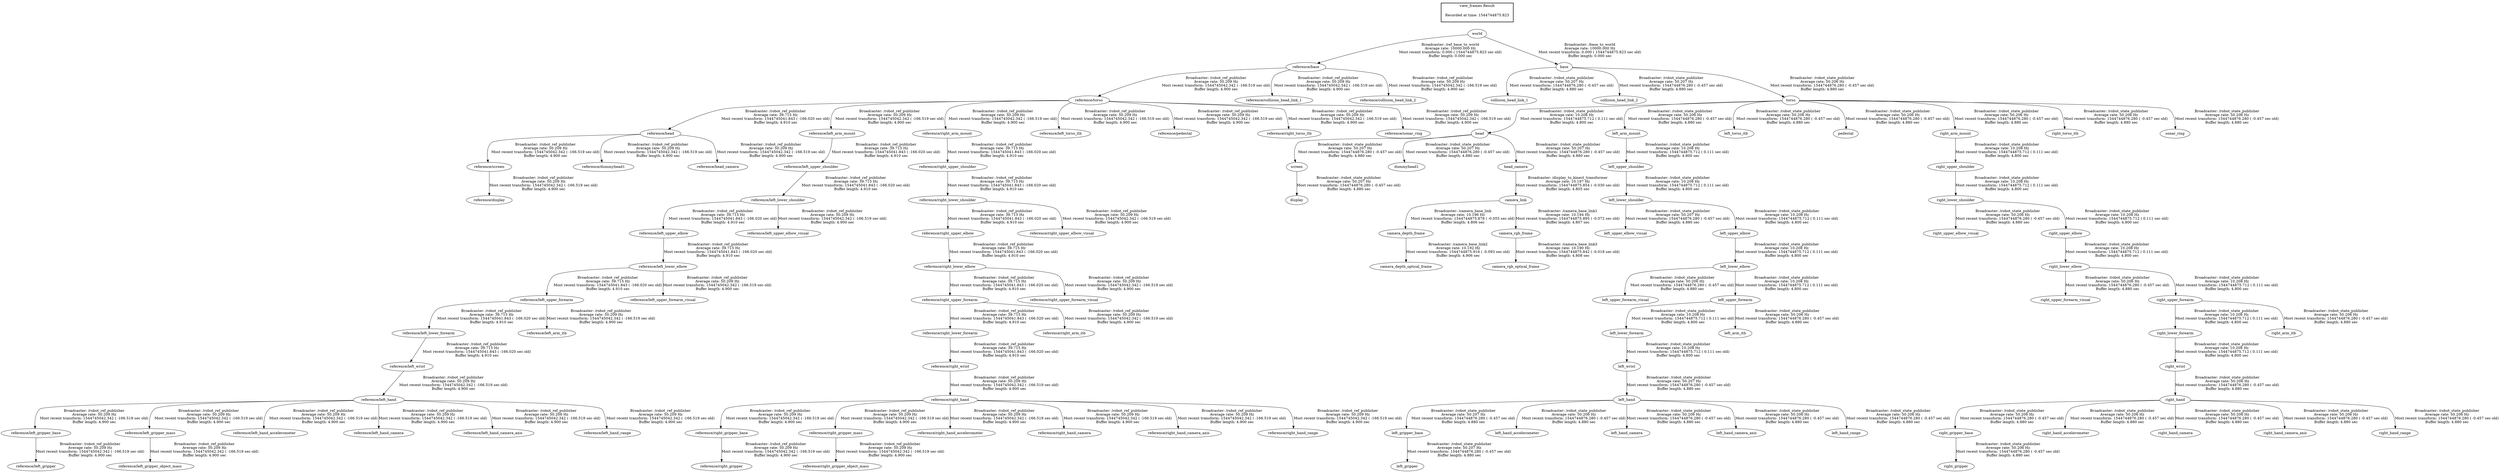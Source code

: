 digraph G {
"world" -> "reference/base"[label="Broadcaster: /ref_base_to_world\nAverage rate: 10000.000 Hz\nMost recent transform: 0.000 ( 1544744875.823 sec old)\nBuffer length: 0.000 sec\n"];
"world" -> "base"[label="Broadcaster: /base_to_world\nAverage rate: 10000.000 Hz\nMost recent transform: 0.000 ( 1544744875.823 sec old)\nBuffer length: 0.000 sec\n"];
"reference/torso" -> "reference/head"[label="Broadcaster: /robot_ref_publisher\nAverage rate: 39.715 Hz\nMost recent transform: 1544745041.843 ( -166.020 sec old)\nBuffer length: 4.910 sec\n"];
"reference/base" -> "reference/torso"[label="Broadcaster: /robot_ref_publisher\nAverage rate: 50.209 Hz\nMost recent transform: 1544745042.342 ( -166.519 sec old)\nBuffer length: 4.900 sec\n"];
"reference/left_lower_shoulder" -> "reference/left_upper_elbow"[label="Broadcaster: /robot_ref_publisher\nAverage rate: 39.715 Hz\nMost recent transform: 1544745041.843 ( -166.020 sec old)\nBuffer length: 4.910 sec\n"];
"reference/left_upper_shoulder" -> "reference/left_lower_shoulder"[label="Broadcaster: /robot_ref_publisher\nAverage rate: 39.715 Hz\nMost recent transform: 1544745041.843 ( -166.020 sec old)\nBuffer length: 4.910 sec\n"];
"reference/left_upper_elbow" -> "reference/left_lower_elbow"[label="Broadcaster: /robot_ref_publisher\nAverage rate: 39.715 Hz\nMost recent transform: 1544745041.843 ( -166.020 sec old)\nBuffer length: 4.910 sec\n"];
"reference/left_arm_mount" -> "reference/left_upper_shoulder"[label="Broadcaster: /robot_ref_publisher\nAverage rate: 39.715 Hz\nMost recent transform: 1544745041.843 ( -166.020 sec old)\nBuffer length: 4.910 sec\n"];
"reference/torso" -> "reference/left_arm_mount"[label="Broadcaster: /robot_ref_publisher\nAverage rate: 50.209 Hz\nMost recent transform: 1544745042.342 ( -166.519 sec old)\nBuffer length: 4.900 sec\n"];
"reference/left_lower_elbow" -> "reference/left_upper_forearm"[label="Broadcaster: /robot_ref_publisher\nAverage rate: 39.715 Hz\nMost recent transform: 1544745041.843 ( -166.020 sec old)\nBuffer length: 4.910 sec\n"];
"reference/left_upper_forearm" -> "reference/left_lower_forearm"[label="Broadcaster: /robot_ref_publisher\nAverage rate: 39.715 Hz\nMost recent transform: 1544745041.843 ( -166.020 sec old)\nBuffer length: 4.910 sec\n"];
"reference/left_lower_forearm" -> "reference/left_wrist"[label="Broadcaster: /robot_ref_publisher\nAverage rate: 39.715 Hz\nMost recent transform: 1544745041.843 ( -166.020 sec old)\nBuffer length: 4.910 sec\n"];
"reference/right_lower_shoulder" -> "reference/right_upper_elbow"[label="Broadcaster: /robot_ref_publisher\nAverage rate: 39.715 Hz\nMost recent transform: 1544745041.843 ( -166.020 sec old)\nBuffer length: 4.910 sec\n"];
"reference/right_upper_shoulder" -> "reference/right_lower_shoulder"[label="Broadcaster: /robot_ref_publisher\nAverage rate: 39.715 Hz\nMost recent transform: 1544745041.843 ( -166.020 sec old)\nBuffer length: 4.910 sec\n"];
"reference/right_upper_elbow" -> "reference/right_lower_elbow"[label="Broadcaster: /robot_ref_publisher\nAverage rate: 39.715 Hz\nMost recent transform: 1544745041.843 ( -166.020 sec old)\nBuffer length: 4.910 sec\n"];
"reference/right_arm_mount" -> "reference/right_upper_shoulder"[label="Broadcaster: /robot_ref_publisher\nAverage rate: 39.715 Hz\nMost recent transform: 1544745041.843 ( -166.020 sec old)\nBuffer length: 4.910 sec\n"];
"reference/torso" -> "reference/right_arm_mount"[label="Broadcaster: /robot_ref_publisher\nAverage rate: 50.209 Hz\nMost recent transform: 1544745042.342 ( -166.519 sec old)\nBuffer length: 4.900 sec\n"];
"reference/right_lower_elbow" -> "reference/right_upper_forearm"[label="Broadcaster: /robot_ref_publisher\nAverage rate: 39.715 Hz\nMost recent transform: 1544745041.843 ( -166.020 sec old)\nBuffer length: 4.910 sec\n"];
"reference/right_upper_forearm" -> "reference/right_lower_forearm"[label="Broadcaster: /robot_ref_publisher\nAverage rate: 39.715 Hz\nMost recent transform: 1544745041.843 ( -166.020 sec old)\nBuffer length: 4.910 sec\n"];
"reference/right_lower_forearm" -> "reference/right_wrist"[label="Broadcaster: /robot_ref_publisher\nAverage rate: 39.715 Hz\nMost recent transform: 1544745041.843 ( -166.020 sec old)\nBuffer length: 4.910 sec\n"];
"base" -> "collision_head_link_1"[label="Broadcaster: /robot_state_publisher\nAverage rate: 50.207 Hz\nMost recent transform: 1544744876.280 ( -0.457 sec old)\nBuffer length: 4.880 sec\n"];
"base" -> "collision_head_link_2"[label="Broadcaster: /robot_state_publisher\nAverage rate: 50.207 Hz\nMost recent transform: 1544744876.280 ( -0.457 sec old)\nBuffer length: 4.880 sec\n"];
"screen" -> "display"[label="Broadcaster: /robot_state_publisher\nAverage rate: 50.207 Hz\nMost recent transform: 1544744876.280 ( -0.457 sec old)\nBuffer length: 4.880 sec\n"];
"head" -> "screen"[label="Broadcaster: /robot_state_publisher\nAverage rate: 50.207 Hz\nMost recent transform: 1544744876.280 ( -0.457 sec old)\nBuffer length: 4.880 sec\n"];
"head" -> "dummyhead1"[label="Broadcaster: /robot_state_publisher\nAverage rate: 50.207 Hz\nMost recent transform: 1544744876.280 ( -0.457 sec old)\nBuffer length: 4.880 sec\n"];
"torso" -> "head"[label="Broadcaster: /robot_state_publisher\nAverage rate: 10.208 Hz\nMost recent transform: 1544744875.712 ( 0.111 sec old)\nBuffer length: 4.800 sec\n"];
"head" -> "head_camera"[label="Broadcaster: /robot_state_publisher\nAverage rate: 50.207 Hz\nMost recent transform: 1544744876.280 ( -0.457 sec old)\nBuffer length: 4.880 sec\n"];
"left_lower_shoulder" -> "left_upper_elbow_visual"[label="Broadcaster: /robot_state_publisher\nAverage rate: 50.207 Hz\nMost recent transform: 1544744876.280 ( -0.457 sec old)\nBuffer length: 4.880 sec\n"];
"left_upper_shoulder" -> "left_lower_shoulder"[label="Broadcaster: /robot_state_publisher\nAverage rate: 10.208 Hz\nMost recent transform: 1544744875.712 ( 0.111 sec old)\nBuffer length: 4.800 sec\n"];
"left_gripper_base" -> "left_gripper"[label="Broadcaster: /robot_state_publisher\nAverage rate: 50.207 Hz\nMost recent transform: 1544744876.280 ( -0.457 sec old)\nBuffer length: 4.880 sec\n"];
"left_hand" -> "left_gripper_base"[label="Broadcaster: /robot_state_publisher\nAverage rate: 50.207 Hz\nMost recent transform: 1544744876.280 ( -0.457 sec old)\nBuffer length: 4.880 sec\n"];
"left_wrist" -> "left_hand"[label="Broadcaster: /robot_state_publisher\nAverage rate: 50.207 Hz\nMost recent transform: 1544744876.280 ( -0.457 sec old)\nBuffer length: 4.880 sec\n"];
"left_lower_forearm" -> "left_wrist"[label="Broadcaster: /robot_state_publisher\nAverage rate: 10.208 Hz\nMost recent transform: 1544744875.712 ( 0.111 sec old)\nBuffer length: 4.800 sec\n"];
"left_hand" -> "left_hand_accelerometer"[label="Broadcaster: /robot_state_publisher\nAverage rate: 50.206 Hz\nMost recent transform: 1544744876.280 ( -0.457 sec old)\nBuffer length: 4.880 sec\n"];
"left_hand" -> "left_hand_camera"[label="Broadcaster: /robot_state_publisher\nAverage rate: 50.206 Hz\nMost recent transform: 1544744876.280 ( -0.457 sec old)\nBuffer length: 4.880 sec\n"];
"left_hand" -> "left_hand_camera_axis"[label="Broadcaster: /robot_state_publisher\nAverage rate: 50.206 Hz\nMost recent transform: 1544744876.280 ( -0.457 sec old)\nBuffer length: 4.880 sec\n"];
"left_hand" -> "left_hand_range"[label="Broadcaster: /robot_state_publisher\nAverage rate: 50.206 Hz\nMost recent transform: 1544744876.280 ( -0.457 sec old)\nBuffer length: 4.880 sec\n"];
"torso" -> "left_arm_mount"[label="Broadcaster: /robot_state_publisher\nAverage rate: 50.206 Hz\nMost recent transform: 1544744876.280 ( -0.457 sec old)\nBuffer length: 4.880 sec\n"];
"base" -> "torso"[label="Broadcaster: /robot_state_publisher\nAverage rate: 50.206 Hz\nMost recent transform: 1544744876.280 ( -0.457 sec old)\nBuffer length: 4.880 sec\n"];
"torso" -> "left_torso_itb"[label="Broadcaster: /robot_state_publisher\nAverage rate: 50.206 Hz\nMost recent transform: 1544744876.280 ( -0.457 sec old)\nBuffer length: 4.880 sec\n"];
"left_lower_elbow" -> "left_upper_forearm_visual"[label="Broadcaster: /robot_state_publisher\nAverage rate: 50.206 Hz\nMost recent transform: 1544744876.280 ( -0.457 sec old)\nBuffer length: 4.880 sec\n"];
"left_upper_elbow" -> "left_lower_elbow"[label="Broadcaster: /robot_state_publisher\nAverage rate: 10.208 Hz\nMost recent transform: 1544744875.712 ( 0.111 sec old)\nBuffer length: 4.800 sec\n"];
"left_upper_forearm" -> "left_arm_itb"[label="Broadcaster: /robot_state_publisher\nAverage rate: 50.206 Hz\nMost recent transform: 1544744876.280 ( -0.457 sec old)\nBuffer length: 4.880 sec\n"];
"left_lower_elbow" -> "left_upper_forearm"[label="Broadcaster: /robot_state_publisher\nAverage rate: 10.208 Hz\nMost recent transform: 1544744875.712 ( 0.111 sec old)\nBuffer length: 4.800 sec\n"];
"torso" -> "pedestal"[label="Broadcaster: /robot_state_publisher\nAverage rate: 50.206 Hz\nMost recent transform: 1544744876.280 ( -0.457 sec old)\nBuffer length: 4.880 sec\n"];
"right_lower_shoulder" -> "right_upper_elbow_visual"[label="Broadcaster: /robot_state_publisher\nAverage rate: 50.206 Hz\nMost recent transform: 1544744876.280 ( -0.457 sec old)\nBuffer length: 4.880 sec\n"];
"right_upper_shoulder" -> "right_lower_shoulder"[label="Broadcaster: /robot_state_publisher\nAverage rate: 10.208 Hz\nMost recent transform: 1544744875.712 ( 0.111 sec old)\nBuffer length: 4.800 sec\n"];
"right_gripper_base" -> "right_gripper"[label="Broadcaster: /robot_state_publisher\nAverage rate: 50.206 Hz\nMost recent transform: 1544744876.280 ( -0.457 sec old)\nBuffer length: 4.880 sec\n"];
"right_hand" -> "right_gripper_base"[label="Broadcaster: /robot_state_publisher\nAverage rate: 50.206 Hz\nMost recent transform: 1544744876.280 ( -0.457 sec old)\nBuffer length: 4.880 sec\n"];
"right_wrist" -> "right_hand"[label="Broadcaster: /robot_state_publisher\nAverage rate: 50.206 Hz\nMost recent transform: 1544744876.280 ( -0.457 sec old)\nBuffer length: 4.880 sec\n"];
"right_lower_forearm" -> "right_wrist"[label="Broadcaster: /robot_state_publisher\nAverage rate: 10.208 Hz\nMost recent transform: 1544744875.712 ( 0.111 sec old)\nBuffer length: 4.800 sec\n"];
"right_hand" -> "right_hand_accelerometer"[label="Broadcaster: /robot_state_publisher\nAverage rate: 50.206 Hz\nMost recent transform: 1544744876.280 ( -0.457 sec old)\nBuffer length: 4.880 sec\n"];
"right_hand" -> "right_hand_camera"[label="Broadcaster: /robot_state_publisher\nAverage rate: 50.206 Hz\nMost recent transform: 1544744876.280 ( -0.457 sec old)\nBuffer length: 4.880 sec\n"];
"right_hand" -> "right_hand_camera_axis"[label="Broadcaster: /robot_state_publisher\nAverage rate: 50.206 Hz\nMost recent transform: 1544744876.280 ( -0.457 sec old)\nBuffer length: 4.880 sec\n"];
"right_hand" -> "right_hand_range"[label="Broadcaster: /robot_state_publisher\nAverage rate: 50.206 Hz\nMost recent transform: 1544744876.280 ( -0.457 sec old)\nBuffer length: 4.880 sec\n"];
"torso" -> "right_arm_mount"[label="Broadcaster: /robot_state_publisher\nAverage rate: 50.206 Hz\nMost recent transform: 1544744876.280 ( -0.457 sec old)\nBuffer length: 4.880 sec\n"];
"torso" -> "right_torso_itb"[label="Broadcaster: /robot_state_publisher\nAverage rate: 50.206 Hz\nMost recent transform: 1544744876.280 ( -0.457 sec old)\nBuffer length: 4.880 sec\n"];
"right_lower_elbow" -> "right_upper_forearm_visual"[label="Broadcaster: /robot_state_publisher\nAverage rate: 50.206 Hz\nMost recent transform: 1544744876.280 ( -0.457 sec old)\nBuffer length: 4.880 sec\n"];
"right_upper_elbow" -> "right_lower_elbow"[label="Broadcaster: /robot_state_publisher\nAverage rate: 10.208 Hz\nMost recent transform: 1544744875.712 ( 0.111 sec old)\nBuffer length: 4.800 sec\n"];
"right_upper_forearm" -> "right_arm_itb"[label="Broadcaster: /robot_state_publisher\nAverage rate: 50.206 Hz\nMost recent transform: 1544744876.280 ( -0.457 sec old)\nBuffer length: 4.880 sec\n"];
"right_lower_elbow" -> "right_upper_forearm"[label="Broadcaster: /robot_state_publisher\nAverage rate: 10.208 Hz\nMost recent transform: 1544744875.712 ( 0.111 sec old)\nBuffer length: 4.800 sec\n"];
"torso" -> "sonar_ring"[label="Broadcaster: /robot_state_publisher\nAverage rate: 50.206 Hz\nMost recent transform: 1544744876.280 ( -0.457 sec old)\nBuffer length: 4.880 sec\n"];
"reference/base" -> "reference/collision_head_link_1"[label="Broadcaster: /robot_ref_publisher\nAverage rate: 50.209 Hz\nMost recent transform: 1544745042.342 ( -166.519 sec old)\nBuffer length: 4.900 sec\n"];
"reference/base" -> "reference/collision_head_link_2"[label="Broadcaster: /robot_ref_publisher\nAverage rate: 50.209 Hz\nMost recent transform: 1544745042.342 ( -166.519 sec old)\nBuffer length: 4.900 sec\n"];
"reference/screen" -> "reference/display"[label="Broadcaster: /robot_ref_publisher\nAverage rate: 50.209 Hz\nMost recent transform: 1544745042.342 ( -166.519 sec old)\nBuffer length: 4.900 sec\n"];
"reference/head" -> "reference/screen"[label="Broadcaster: /robot_ref_publisher\nAverage rate: 50.209 Hz\nMost recent transform: 1544745042.342 ( -166.519 sec old)\nBuffer length: 4.900 sec\n"];
"reference/head" -> "reference/dummyhead1"[label="Broadcaster: /robot_ref_publisher\nAverage rate: 50.209 Hz\nMost recent transform: 1544745042.342 ( -166.519 sec old)\nBuffer length: 4.900 sec\n"];
"reference/head" -> "reference/head_camera"[label="Broadcaster: /robot_ref_publisher\nAverage rate: 50.209 Hz\nMost recent transform: 1544745042.342 ( -166.519 sec old)\nBuffer length: 4.900 sec\n"];
"reference/left_lower_shoulder" -> "reference/left_upper_elbow_visual"[label="Broadcaster: /robot_ref_publisher\nAverage rate: 50.209 Hz\nMost recent transform: 1544745042.342 ( -166.519 sec old)\nBuffer length: 4.900 sec\n"];
"reference/left_gripper_base" -> "reference/left_gripper"[label="Broadcaster: /robot_ref_publisher\nAverage rate: 50.209 Hz\nMost recent transform: 1544745042.342 ( -166.519 sec old)\nBuffer length: 4.900 sec\n"];
"reference/left_hand" -> "reference/left_gripper_base"[label="Broadcaster: /robot_ref_publisher\nAverage rate: 50.209 Hz\nMost recent transform: 1544745042.342 ( -166.519 sec old)\nBuffer length: 4.900 sec\n"];
"reference/left_wrist" -> "reference/left_hand"[label="Broadcaster: /robot_ref_publisher\nAverage rate: 50.209 Hz\nMost recent transform: 1544745042.342 ( -166.519 sec old)\nBuffer length: 4.900 sec\n"];
"reference/left_hand" -> "reference/left_gripper_mass"[label="Broadcaster: /robot_ref_publisher\nAverage rate: 50.209 Hz\nMost recent transform: 1544745042.342 ( -166.519 sec old)\nBuffer length: 4.900 sec\n"];
"reference/left_gripper_mass" -> "reference/left_gripper_object_mass"[label="Broadcaster: /robot_ref_publisher\nAverage rate: 50.209 Hz\nMost recent transform: 1544745042.342 ( -166.519 sec old)\nBuffer length: 4.900 sec\n"];
"reference/left_hand" -> "reference/left_hand_accelerometer"[label="Broadcaster: /robot_ref_publisher\nAverage rate: 50.209 Hz\nMost recent transform: 1544745042.342 ( -166.519 sec old)\nBuffer length: 4.900 sec\n"];
"reference/left_hand" -> "reference/left_hand_camera"[label="Broadcaster: /robot_ref_publisher\nAverage rate: 50.209 Hz\nMost recent transform: 1544745042.342 ( -166.519 sec old)\nBuffer length: 4.900 sec\n"];
"reference/left_hand" -> "reference/left_hand_camera_axis"[label="Broadcaster: /robot_ref_publisher\nAverage rate: 50.209 Hz\nMost recent transform: 1544745042.342 ( -166.519 sec old)\nBuffer length: 4.900 sec\n"];
"reference/left_hand" -> "reference/left_hand_range"[label="Broadcaster: /robot_ref_publisher\nAverage rate: 50.209 Hz\nMost recent transform: 1544745042.342 ( -166.519 sec old)\nBuffer length: 4.900 sec\n"];
"reference/torso" -> "reference/left_torso_itb"[label="Broadcaster: /robot_ref_publisher\nAverage rate: 50.209 Hz\nMost recent transform: 1544745042.342 ( -166.519 sec old)\nBuffer length: 4.900 sec\n"];
"reference/left_lower_elbow" -> "reference/left_upper_forearm_visual"[label="Broadcaster: /robot_ref_publisher\nAverage rate: 50.209 Hz\nMost recent transform: 1544745042.342 ( -166.519 sec old)\nBuffer length: 4.900 sec\n"];
"reference/left_upper_forearm" -> "reference/left_arm_itb"[label="Broadcaster: /robot_ref_publisher\nAverage rate: 50.209 Hz\nMost recent transform: 1544745042.342 ( -166.519 sec old)\nBuffer length: 4.900 sec\n"];
"reference/torso" -> "reference/pedestal"[label="Broadcaster: /robot_ref_publisher\nAverage rate: 50.209 Hz\nMost recent transform: 1544745042.342 ( -166.519 sec old)\nBuffer length: 4.900 sec\n"];
"reference/right_lower_shoulder" -> "reference/right_upper_elbow_visual"[label="Broadcaster: /robot_ref_publisher\nAverage rate: 50.209 Hz\nMost recent transform: 1544745042.342 ( -166.519 sec old)\nBuffer length: 4.900 sec\n"];
"reference/right_gripper_base" -> "reference/right_gripper"[label="Broadcaster: /robot_ref_publisher\nAverage rate: 50.209 Hz\nMost recent transform: 1544745042.342 ( -166.519 sec old)\nBuffer length: 4.900 sec\n"];
"reference/right_hand" -> "reference/right_gripper_base"[label="Broadcaster: /robot_ref_publisher\nAverage rate: 50.209 Hz\nMost recent transform: 1544745042.342 ( -166.519 sec old)\nBuffer length: 4.900 sec\n"];
"reference/right_wrist" -> "reference/right_hand"[label="Broadcaster: /robot_ref_publisher\nAverage rate: 50.209 Hz\nMost recent transform: 1544745042.342 ( -166.519 sec old)\nBuffer length: 4.900 sec\n"];
"reference/right_hand" -> "reference/right_gripper_mass"[label="Broadcaster: /robot_ref_publisher\nAverage rate: 50.209 Hz\nMost recent transform: 1544745042.342 ( -166.519 sec old)\nBuffer length: 4.900 sec\n"];
"reference/right_gripper_mass" -> "reference/right_gripper_object_mass"[label="Broadcaster: /robot_ref_publisher\nAverage rate: 50.209 Hz\nMost recent transform: 1544745042.342 ( -166.519 sec old)\nBuffer length: 4.900 sec\n"];
"reference/right_hand" -> "reference/right_hand_accelerometer"[label="Broadcaster: /robot_ref_publisher\nAverage rate: 50.209 Hz\nMost recent transform: 1544745042.342 ( -166.519 sec old)\nBuffer length: 4.900 sec\n"];
"reference/right_hand" -> "reference/right_hand_camera"[label="Broadcaster: /robot_ref_publisher\nAverage rate: 50.209 Hz\nMost recent transform: 1544745042.342 ( -166.519 sec old)\nBuffer length: 4.900 sec\n"];
"reference/right_hand" -> "reference/right_hand_camera_axis"[label="Broadcaster: /robot_ref_publisher\nAverage rate: 50.209 Hz\nMost recent transform: 1544745042.342 ( -166.519 sec old)\nBuffer length: 4.900 sec\n"];
"reference/right_hand" -> "reference/right_hand_range"[label="Broadcaster: /robot_ref_publisher\nAverage rate: 50.209 Hz\nMost recent transform: 1544745042.342 ( -166.519 sec old)\nBuffer length: 4.900 sec\n"];
"reference/torso" -> "reference/right_torso_itb"[label="Broadcaster: /robot_ref_publisher\nAverage rate: 50.209 Hz\nMost recent transform: 1544745042.342 ( -166.519 sec old)\nBuffer length: 4.900 sec\n"];
"reference/right_lower_elbow" -> "reference/right_upper_forearm_visual"[label="Broadcaster: /robot_ref_publisher\nAverage rate: 50.209 Hz\nMost recent transform: 1544745042.342 ( -166.519 sec old)\nBuffer length: 4.900 sec\n"];
"reference/right_upper_forearm" -> "reference/right_arm_itb"[label="Broadcaster: /robot_ref_publisher\nAverage rate: 50.209 Hz\nMost recent transform: 1544745042.342 ( -166.519 sec old)\nBuffer length: 4.900 sec\n"];
"reference/torso" -> "reference/sonar_ring"[label="Broadcaster: /robot_ref_publisher\nAverage rate: 50.209 Hz\nMost recent transform: 1544745042.342 ( -166.519 sec old)\nBuffer length: 4.900 sec\n"];
"camera_depth_frame" -> "camera_depth_optical_frame"[label="Broadcaster: /camera_base_link2\nAverage rate: 10.192 Hz\nMost recent transform: 1544744875.916 ( -0.093 sec old)\nBuffer length: 4.906 sec\n"];
"camera_link" -> "camera_depth_frame"[label="Broadcaster: /camera_base_link\nAverage rate: 10.196 Hz\nMost recent transform: 1544744875.878 ( -0.055 sec old)\nBuffer length: 4.806 sec\n"];
"left_lower_shoulder" -> "left_upper_elbow"[label="Broadcaster: /robot_state_publisher\nAverage rate: 10.208 Hz\nMost recent transform: 1544744875.712 ( 0.111 sec old)\nBuffer length: 4.800 sec\n"];
"left_arm_mount" -> "left_upper_shoulder"[label="Broadcaster: /robot_state_publisher\nAverage rate: 10.208 Hz\nMost recent transform: 1544744875.712 ( 0.111 sec old)\nBuffer length: 4.800 sec\n"];
"left_upper_forearm" -> "left_lower_forearm"[label="Broadcaster: /robot_state_publisher\nAverage rate: 10.208 Hz\nMost recent transform: 1544744875.712 ( 0.111 sec old)\nBuffer length: 4.800 sec\n"];
"right_lower_shoulder" -> "right_upper_elbow"[label="Broadcaster: /robot_state_publisher\nAverage rate: 10.208 Hz\nMost recent transform: 1544744875.712 ( 0.111 sec old)\nBuffer length: 4.800 sec\n"];
"right_arm_mount" -> "right_upper_shoulder"[label="Broadcaster: /robot_state_publisher\nAverage rate: 10.208 Hz\nMost recent transform: 1544744875.712 ( 0.111 sec old)\nBuffer length: 4.800 sec\n"];
"right_upper_forearm" -> "right_lower_forearm"[label="Broadcaster: /robot_state_publisher\nAverage rate: 10.208 Hz\nMost recent transform: 1544744875.712 ( 0.111 sec old)\nBuffer length: 4.800 sec\n"];
"camera_rgb_frame" -> "camera_rgb_optical_frame"[label="Broadcaster: /camera_base_link3\nAverage rate: 10.190 Hz\nMost recent transform: 1544744875.842 ( -0.018 sec old)\nBuffer length: 4.808 sec\n"];
"camera_link" -> "camera_rgb_frame"[label="Broadcaster: /camera_base_link1\nAverage rate: 10.194 Hz\nMost recent transform: 1544744875.895 ( -0.072 sec old)\nBuffer length: 4.807 sec\n"];
"head_camera" -> "camera_link"[label="Broadcaster: /display_to_kinect_transformer\nAverage rate: 10.197 Hz\nMost recent transform: 1544744875.854 ( -0.030 sec old)\nBuffer length: 4.805 sec\n"];
edge [style=invis];
 subgraph cluster_legend { style=bold; color=black; label ="view_frames Result";
"Recorded at time: 1544744875.823"[ shape=plaintext ] ;
 }->"world";
}